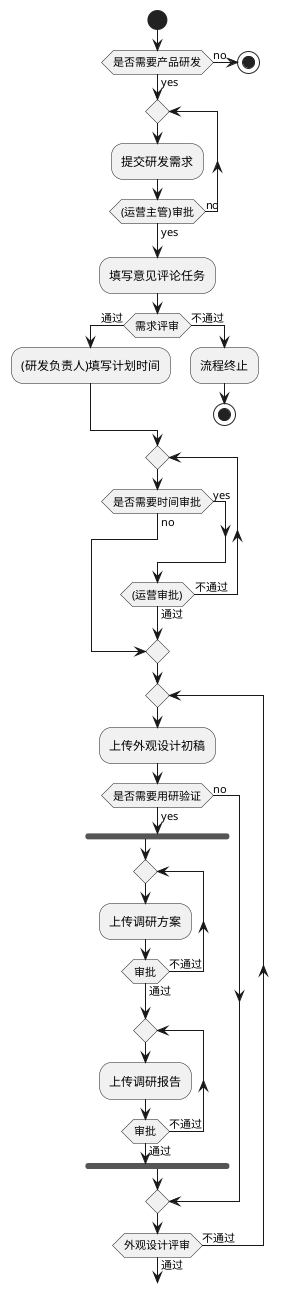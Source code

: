@startuml
start
if(是否需要产品研发)then(yes)
repeat
:提交研发需求;
repeat while ((运营主管)审批) is (no) not (yes)
:填写意见评论任务;
if(需求评审)then(通过)
:(研发负责人)填写计划时间;
else(不通过)
:流程终止;
stop
endif
repeat
if(是否需要时间审批)then(yes)
else(no)
break
endif
repeat while ((运营审批))is(不通过) not (通过)
repeat
:上传外观设计初稿;
if(是否需要用研验证)then(yes)
fork
repeat
:上传调研方案;
repeat while (审批)is(不通过) not(通过)
repeat
:上传调研报告;
repeat while (审批)is(不通过) not(通过)
end fork
else(no)
endif
repeat while (外观设计评审)is(不通过) not(通过)
else(no)  
stop
@enduml